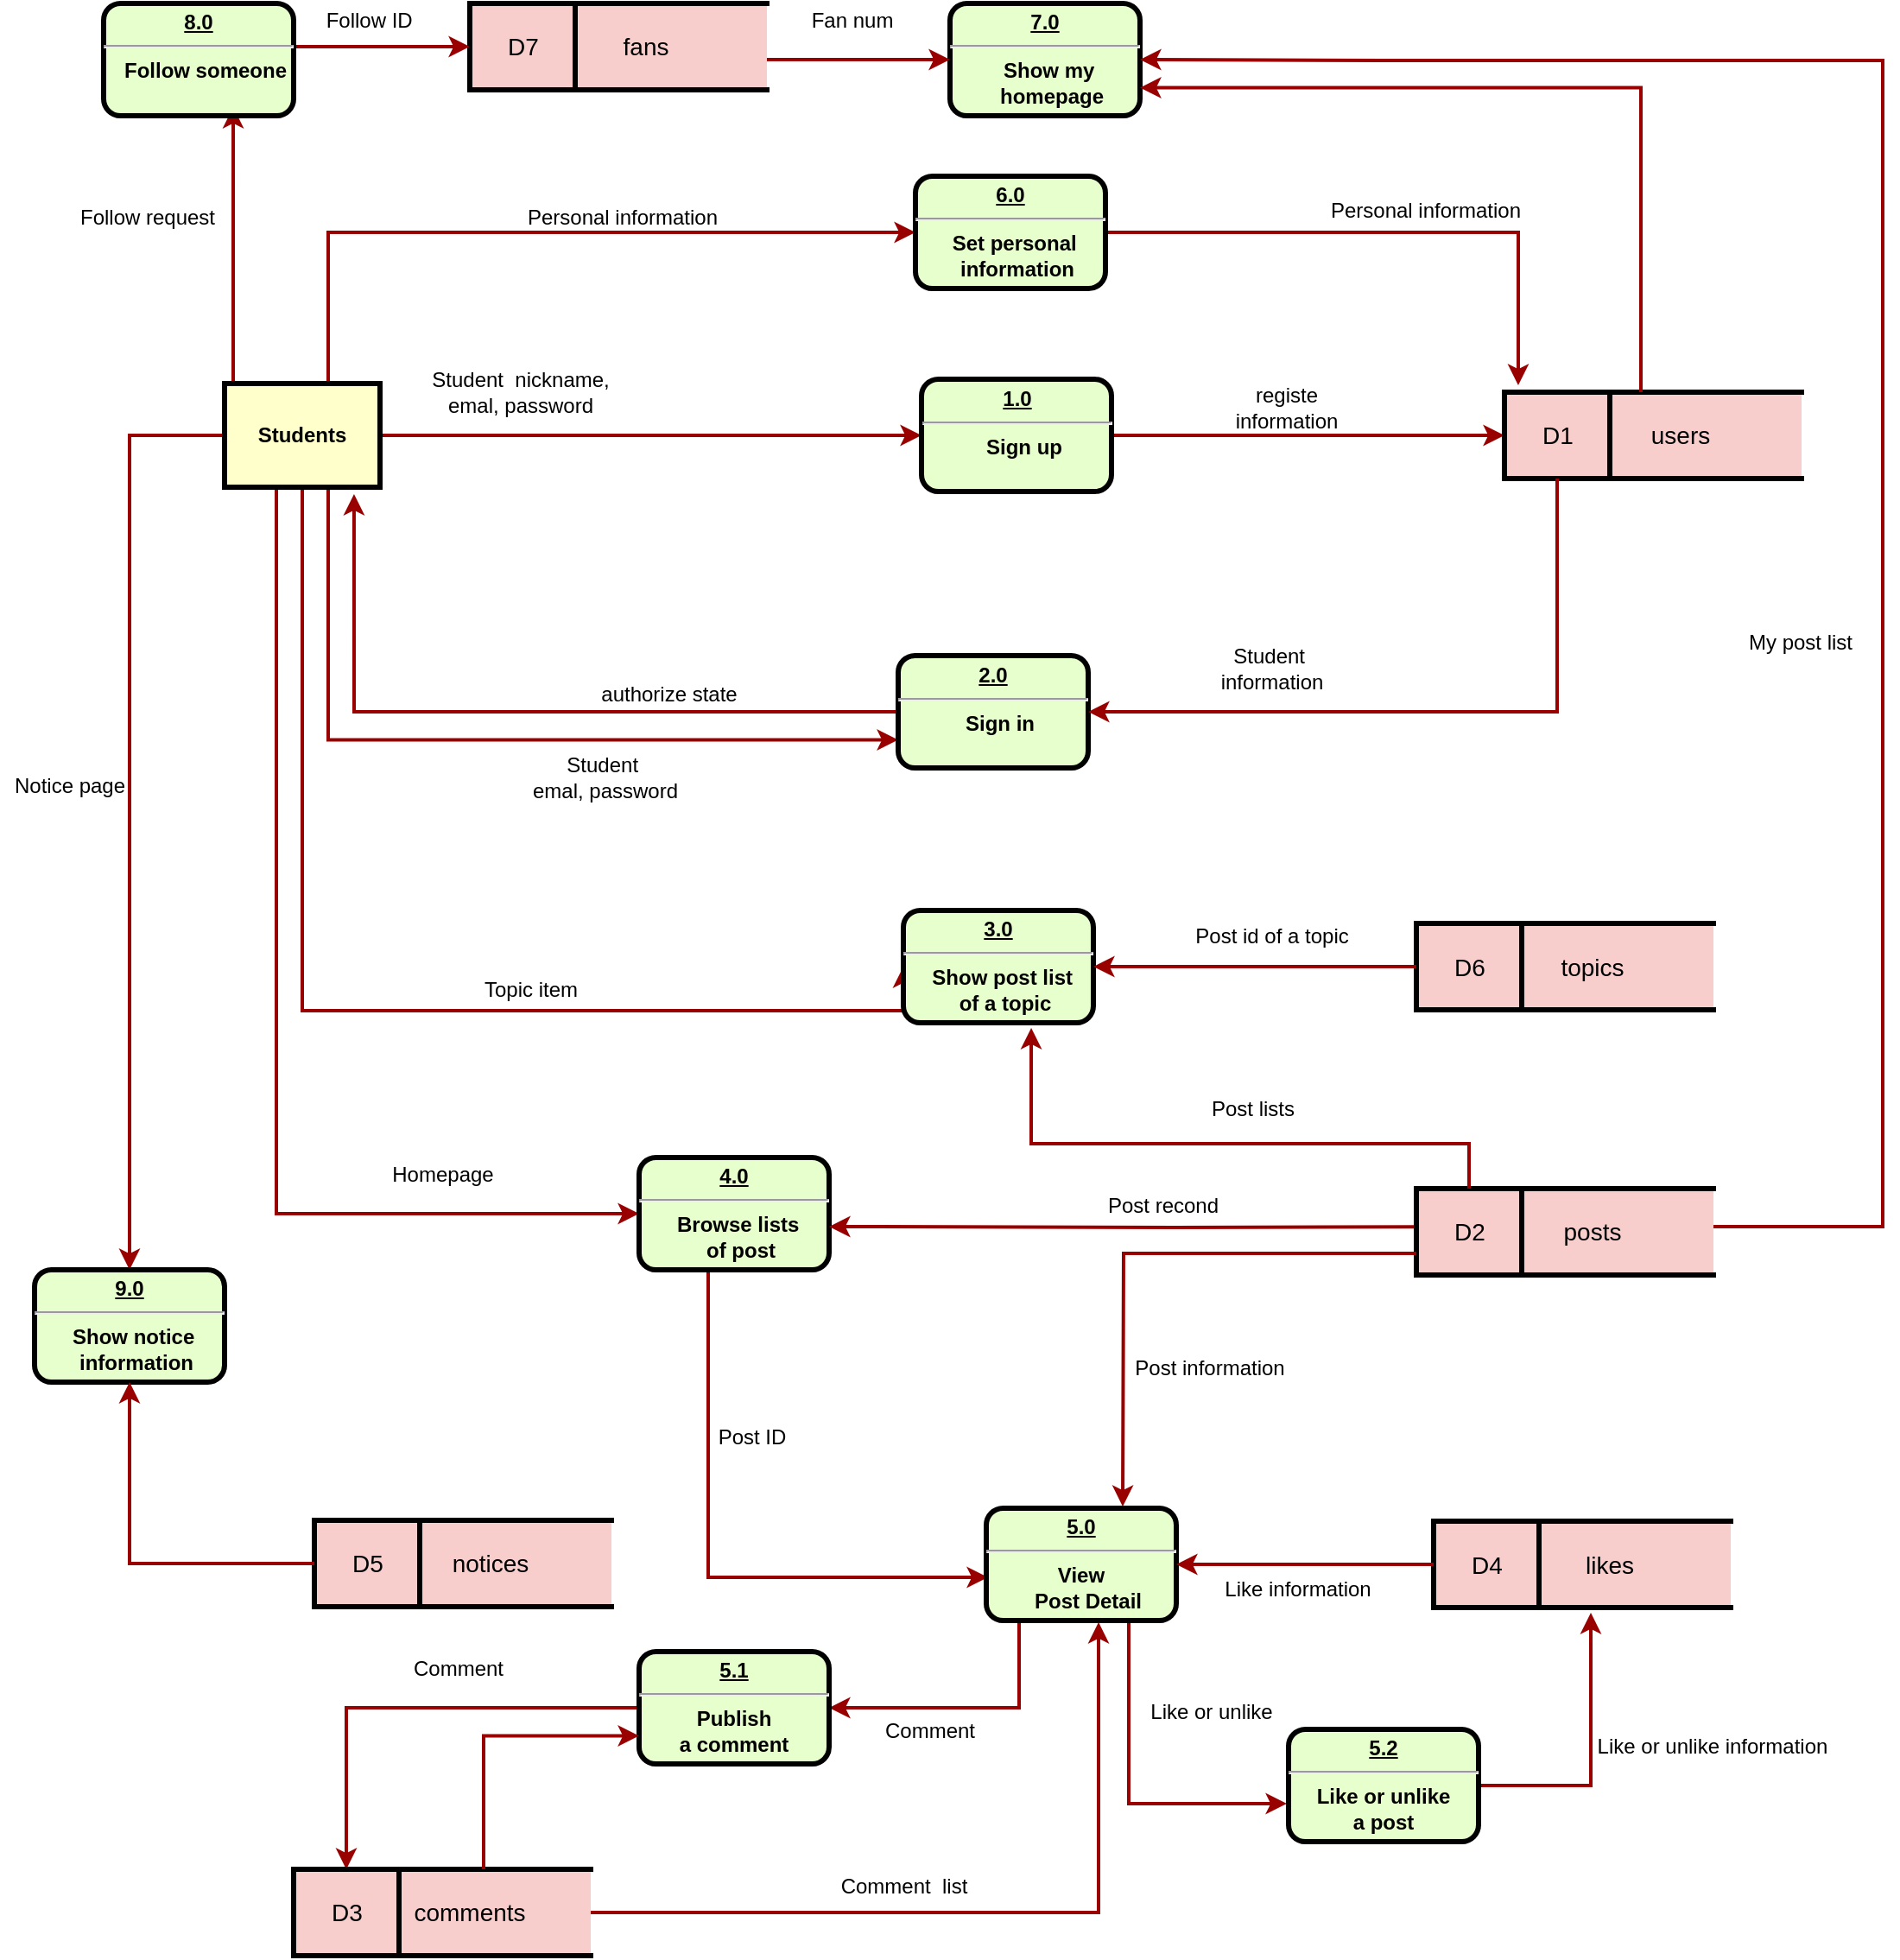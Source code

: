<mxfile version="12.9.7" type="github">
  <diagram name="Page-1" id="c7558073-3199-34d8-9f00-42111426c3f3">
    <mxGraphModel dx="2012" dy="763" grid="1" gridSize="10" guides="1" tooltips="1" connect="1" arrows="1" fold="1" page="1" pageScale="1" pageWidth="826" pageHeight="1169" background="#ffffff" math="0" shadow="0">
      <root>
        <mxCell id="0" />
        <mxCell id="1" parent="0" />
        <mxCell id="VDi6t9ga21O5KA3M_4X4-110" style="edgeStyle=orthogonalEdgeStyle;rounded=0;orthogonalLoop=1;jettySize=auto;html=1;entryX=0;entryY=0.5;entryDx=0;entryDy=0;strokeColor=#990000;strokeWidth=2;" parent="1" source="VDi6t9ga21O5KA3M_4X4-98" target="VDi6t9ga21O5KA3M_4X4-102" edge="1">
          <mxGeometry relative="1" as="geometry" />
        </mxCell>
        <mxCell id="8fqxx7D-VvN7YInsf59q-162" style="edgeStyle=orthogonalEdgeStyle;rounded=0;orthogonalLoop=1;jettySize=auto;html=1;entryX=0;entryY=0.5;entryDx=0;entryDy=0;strokeColor=#990000;strokeWidth=2;" edge="1" parent="1" source="VDi6t9ga21O5KA3M_4X4-98" target="8fqxx7D-VvN7YInsf59q-148">
          <mxGeometry relative="1" as="geometry">
            <Array as="points">
              <mxPoint x="70" y="1391" />
            </Array>
          </mxGeometry>
        </mxCell>
        <mxCell id="8fqxx7D-VvN7YInsf59q-211" style="edgeStyle=orthogonalEdgeStyle;rounded=0;orthogonalLoop=1;jettySize=auto;html=1;entryX=0;entryY=0.5;entryDx=0;entryDy=0;strokeColor=#990000;strokeWidth=2;" edge="1" parent="1" source="VDi6t9ga21O5KA3M_4X4-98" target="8fqxx7D-VvN7YInsf59q-210">
          <mxGeometry relative="1" as="geometry">
            <Array as="points">
              <mxPoint x="100" y="823" />
            </Array>
          </mxGeometry>
        </mxCell>
        <mxCell id="8fqxx7D-VvN7YInsf59q-258" style="edgeStyle=orthogonalEdgeStyle;rounded=0;orthogonalLoop=1;jettySize=auto;html=1;entryX=0;entryY=0.5;entryDx=0;entryDy=0;strokeColor=#990000;strokeWidth=2;" edge="1" parent="1" source="VDi6t9ga21O5KA3M_4X4-98" target="8fqxx7D-VvN7YInsf59q-256">
          <mxGeometry relative="1" as="geometry">
            <Array as="points">
              <mxPoint x="85" y="1273" />
              <mxPoint x="433" y="1273" />
            </Array>
          </mxGeometry>
        </mxCell>
        <mxCell id="8fqxx7D-VvN7YInsf59q-297" style="edgeStyle=orthogonalEdgeStyle;rounded=0;orthogonalLoop=1;jettySize=auto;html=1;entryX=0.682;entryY=0.923;entryDx=0;entryDy=0;entryPerimeter=0;strokeColor=#990000;strokeWidth=2;" edge="1" parent="1" source="VDi6t9ga21O5KA3M_4X4-98" target="8fqxx7D-VvN7YInsf59q-296">
          <mxGeometry relative="1" as="geometry">
            <Array as="points">
              <mxPoint x="45" y="850" />
              <mxPoint x="45" y="850" />
            </Array>
          </mxGeometry>
        </mxCell>
        <mxCell id="8fqxx7D-VvN7YInsf59q-310" style="edgeStyle=orthogonalEdgeStyle;rounded=0;orthogonalLoop=1;jettySize=auto;html=1;entryX=0.5;entryY=0;entryDx=0;entryDy=0;strokeColor=#990000;strokeWidth=2;" edge="1" parent="1" source="VDi6t9ga21O5KA3M_4X4-98" target="8fqxx7D-VvN7YInsf59q-301">
          <mxGeometry relative="1" as="geometry">
            <Array as="points">
              <mxPoint x="-15" y="940" />
            </Array>
          </mxGeometry>
        </mxCell>
        <mxCell id="8fqxx7D-VvN7YInsf59q-315" style="edgeStyle=orthogonalEdgeStyle;rounded=0;orthogonalLoop=1;jettySize=auto;html=1;entryX=0;entryY=0.75;entryDx=0;entryDy=0;strokeColor=#990000;strokeWidth=2;" edge="1" parent="1" source="VDi6t9ga21O5KA3M_4X4-98" target="8fqxx7D-VvN7YInsf59q-140">
          <mxGeometry relative="1" as="geometry">
            <Array as="points">
              <mxPoint x="100" y="1116" />
            </Array>
          </mxGeometry>
        </mxCell>
        <mxCell id="VDi6t9ga21O5KA3M_4X4-98" value="Students" style="whiteSpace=wrap;align=center;verticalAlign=middle;fontStyle=1;strokeWidth=3;fillColor=#FFFFCC" parent="1" vertex="1">
          <mxGeometry x="40" y="910" width="90" height="60" as="geometry" />
        </mxCell>
        <mxCell id="VDi6t9ga21O5KA3M_4X4-107" style="edgeStyle=orthogonalEdgeStyle;rounded=0;orthogonalLoop=1;jettySize=auto;html=1;strokeWidth=2;strokeColor=#990000;entryX=0;entryY=0.5;entryDx=0;entryDy=0;" parent="1" source="VDi6t9ga21O5KA3M_4X4-102" edge="1" target="8fqxx7D-VvN7YInsf59q-131">
          <mxGeometry relative="1" as="geometry">
            <mxPoint x="530" y="940" as="targetPoint" />
          </mxGeometry>
        </mxCell>
        <mxCell id="VDi6t9ga21O5KA3M_4X4-102" value="&lt;p style=&quot;margin: 0px ; margin-top: 4px ; text-align: center ; text-decoration: underline&quot;&gt;&lt;strong&gt;1.0&lt;/strong&gt;&lt;/p&gt;&lt;hr&gt;&lt;p style=&quot;margin: 0px ; margin-left: 8px&quot;&gt;Sign up&lt;/p&gt;" style="verticalAlign=middle;align=center;overflow=fill;fontSize=12;fontFamily=Helvetica;html=1;rounded=1;fontStyle=1;strokeWidth=3;fillColor=#E6FFCC" parent="1" vertex="1">
          <mxGeometry x="443.5" y="907.5" width="110" height="65" as="geometry" />
        </mxCell>
        <mxCell id="VDi6t9ga21O5KA3M_4X4-106" value="Student&amp;nbsp; nickname,&lt;br&gt;emal, password" style="text;html=1;align=center;verticalAlign=middle;resizable=0;points=[];autosize=1;" parent="1" vertex="1">
          <mxGeometry x="151" y="900" width="120" height="30" as="geometry" />
        </mxCell>
        <mxCell id="8fqxx7D-VvN7YInsf59q-137" value="" style="group" vertex="1" connectable="0" parent="1">
          <mxGeometry x="781" y="915" width="172" height="50" as="geometry" />
        </mxCell>
        <mxCell id="8fqxx7D-VvN7YInsf59q-131" value="" style="rounded=0;whiteSpace=wrap;html=1;strokeColor=#000000;strokeWidth=3;fillColor=#f8cecc;" vertex="1" parent="8fqxx7D-VvN7YInsf59q-137">
          <mxGeometry width="61" height="50" as="geometry" />
        </mxCell>
        <mxCell id="8fqxx7D-VvN7YInsf59q-133" value="" style="shape=partialRectangle;whiteSpace=wrap;html=1;left=0;right=0;fillColor=#f8cecc;strokeColor=#000000;strokeWidth=3;" vertex="1" parent="8fqxx7D-VvN7YInsf59q-137">
          <mxGeometry x="52" width="120" height="50" as="geometry" />
        </mxCell>
        <mxCell id="8fqxx7D-VvN7YInsf59q-134" value="&lt;font style=&quot;font-size: 14px&quot;&gt;D1&lt;/font&gt;" style="text;html=1;strokeColor=none;fillColor=none;align=center;verticalAlign=middle;whiteSpace=wrap;rounded=0;" vertex="1" parent="8fqxx7D-VvN7YInsf59q-137">
          <mxGeometry x="11" y="16.667" width="40" height="16.667" as="geometry" />
        </mxCell>
        <mxCell id="8fqxx7D-VvN7YInsf59q-135" value="&lt;font style=&quot;font-size: 14px&quot;&gt;users&lt;/font&gt;" style="text;html=1;strokeColor=none;fillColor=none;align=center;verticalAlign=middle;whiteSpace=wrap;rounded=0;" vertex="1" parent="8fqxx7D-VvN7YInsf59q-137">
          <mxGeometry x="82" y="16.667" width="40" height="16.667" as="geometry" />
        </mxCell>
        <mxCell id="8fqxx7D-VvN7YInsf59q-136" value="" style="line;strokeWidth=3;direction=south;html=1;strokeColor=#000000;" vertex="1" parent="8fqxx7D-VvN7YInsf59q-137">
          <mxGeometry x="56" width="10" height="50" as="geometry" />
        </mxCell>
        <mxCell id="8fqxx7D-VvN7YInsf59q-138" value="registe information" style="text;html=1;strokeColor=none;fillColor=none;align=center;verticalAlign=middle;whiteSpace=wrap;rounded=0;" vertex="1" parent="1">
          <mxGeometry x="605" y="915" width="100" height="18" as="geometry" />
        </mxCell>
        <mxCell id="8fqxx7D-VvN7YInsf59q-139" style="edgeStyle=orthogonalEdgeStyle;rounded=0;orthogonalLoop=1;jettySize=auto;html=1;exitX=0.5;exitY=1;exitDx=0;exitDy=0;" edge="1" parent="1" source="VDi6t9ga21O5KA3M_4X4-102" target="VDi6t9ga21O5KA3M_4X4-102">
          <mxGeometry relative="1" as="geometry" />
        </mxCell>
        <mxCell id="8fqxx7D-VvN7YInsf59q-316" style="edgeStyle=orthogonalEdgeStyle;rounded=0;orthogonalLoop=1;jettySize=auto;html=1;entryX=0.833;entryY=1.067;entryDx=0;entryDy=0;entryPerimeter=0;strokeColor=#990000;strokeWidth=2;" edge="1" parent="1" source="8fqxx7D-VvN7YInsf59q-140" target="VDi6t9ga21O5KA3M_4X4-98">
          <mxGeometry relative="1" as="geometry" />
        </mxCell>
        <mxCell id="8fqxx7D-VvN7YInsf59q-140" value="&lt;p style=&quot;margin: 0px ; margin-top: 4px ; text-align: center ; text-decoration: underline&quot;&gt;&lt;strong&gt;2.0&lt;/strong&gt;&lt;/p&gt;&lt;hr&gt;&lt;p style=&quot;margin: 0px ; margin-left: 8px&quot;&gt;Sign in&lt;/p&gt;" style="verticalAlign=middle;align=center;overflow=fill;fontSize=12;fontFamily=Helvetica;html=1;rounded=1;fontStyle=1;strokeWidth=3;fillColor=#E6FFCC" vertex="1" parent="1">
          <mxGeometry x="430" y="1067.5" width="110" height="65" as="geometry" />
        </mxCell>
        <mxCell id="8fqxx7D-VvN7YInsf59q-143" value="Student&amp;nbsp;&lt;br&gt;emal, password" style="text;html=1;align=center;verticalAlign=middle;resizable=0;points=[];autosize=1;" vertex="1" parent="1">
          <mxGeometry x="210" y="1122.5" width="100" height="30" as="geometry" />
        </mxCell>
        <mxCell id="8fqxx7D-VvN7YInsf59q-146" value="&lt;span style=&quot;color: rgba(0 , 0 , 0 , 0) ; font-family: monospace ; font-size: 0px&quot;&gt;%3CmxGraphModel%3E%3Croot%3E%3CmxCell%20id%3D%220%22%2F%3E%3CmxCell%20id%3D%221%22%20parent%3D%220%22%2F%3E%3CmxCell%20id%3D%222%22%20value%3D%22Student%26amp%3Bnbsp%3B%26lt%3Bbr%26gt%3Bemal%2C%20password%22%20style%3D%22text%3Bhtml%3D1%3Balign%3Dcenter%3BverticalAlign%3Dmiddle%3Bresizable%3D0%3Bpoints%3D%5B%5D%3Bautosize%3D1%3B%22%20vertex%3D%221%22%20parent%3D%221%22%3E%3CmxGeometry%20x%3D%22171%22%20y%3D%221010%22%20width%3D%22100%22%20height%3D%2230%22%20as%3D%22geometry%22%2F%3E%3C%2FmxCell%3E%3C%2Froot%3E%3C%2FmxGraphModel%3E&lt;/span&gt;&lt;span style=&quot;color: rgba(0 , 0 , 0 , 0) ; font-family: monospace ; font-size: 0px&quot;&gt;%3CmxGraphModel%3E%3Croot%3E%3CmxCell%20id%3D%220%22%2F%3E%3CmxCell%20id%3D%221%22%20parent%3D%220%22%2F%3E%3CmxCell%20id%3D%222%22%20value%3D%22Student%26amp%3Bnbsp%3B%26lt%3Bbr%26gt%3Bemal%2C%20password%22%20style%3D%22text%3Bhtml%3D1%3Balign%3Dcenter%3BverticalAlign%3Dmiddle%3Bresizable%3D0%3Bpoints%3D%5B%5D%3Bautosize%3D1%3B%22%20vertex%3D%221%22%20parent%3D%221%22%3E%3CmxGeometry%20x%3D%22171%22%20y%3D%221010%22%20width%3D%22100%22%20height%3D%2230%22%20as%3D%22geometry%22%2F%3E%3C%2FmxCell%3E%3C%2Froot%3E%3C%2FmxGraphModel%3E&lt;/span&gt;" style="text;html=1;align=center;verticalAlign=middle;resizable=0;points=[];autosize=1;" vertex="1" parent="1">
          <mxGeometry x="636" y="1027" width="20" height="20" as="geometry" />
        </mxCell>
        <mxCell id="8fqxx7D-VvN7YInsf59q-147" value="Student&amp;nbsp;&lt;br&gt;information" style="text;html=1;align=center;verticalAlign=middle;resizable=0;points=[];autosize=1;" vertex="1" parent="1">
          <mxGeometry x="611" y="1060" width="70" height="30" as="geometry" />
        </mxCell>
        <mxCell id="8fqxx7D-VvN7YInsf59q-276" style="edgeStyle=orthogonalEdgeStyle;rounded=0;orthogonalLoop=1;jettySize=auto;html=1;entryX=0.009;entryY=0.615;entryDx=0;entryDy=0;entryPerimeter=0;strokeColor=#990000;strokeWidth=2;" edge="1" parent="1" source="8fqxx7D-VvN7YInsf59q-148" target="8fqxx7D-VvN7YInsf59q-171">
          <mxGeometry relative="1" as="geometry">
            <Array as="points">
              <mxPoint x="320" y="1601" />
            </Array>
          </mxGeometry>
        </mxCell>
        <mxCell id="8fqxx7D-VvN7YInsf59q-148" value="&lt;p style=&quot;margin: 0px ; margin-top: 4px ; text-align: center ; text-decoration: underline&quot;&gt;&lt;strong&gt;4.0&lt;/strong&gt;&lt;/p&gt;&lt;hr&gt;&lt;p style=&quot;margin: 0px ; margin-left: 8px&quot;&gt;Browse lists&amp;nbsp;&lt;/p&gt;&lt;p style=&quot;margin: 0px ; margin-left: 8px&quot;&gt;of post&lt;/p&gt;" style="verticalAlign=middle;align=center;overflow=fill;fontSize=12;fontFamily=Helvetica;html=1;rounded=1;fontStyle=1;strokeWidth=3;fillColor=#E6FFCC" vertex="1" parent="1">
          <mxGeometry x="280" y="1358" width="110" height="65" as="geometry" />
        </mxCell>
        <mxCell id="8fqxx7D-VvN7YInsf59q-163" style="edgeStyle=orthogonalEdgeStyle;rounded=0;orthogonalLoop=1;jettySize=auto;html=1;entryX=1;entryY=0.615;entryDx=0;entryDy=0;entryPerimeter=0;strokeColor=#990000;strokeWidth=2;" edge="1" parent="1" target="8fqxx7D-VvN7YInsf59q-148">
          <mxGeometry relative="1" as="geometry">
            <mxPoint x="790" y="1398" as="sourcePoint" />
          </mxGeometry>
        </mxCell>
        <mxCell id="8fqxx7D-VvN7YInsf59q-165" value="authorize state" style="text;html=1;align=center;verticalAlign=middle;resizable=0;points=[];autosize=1;" vertex="1" parent="1">
          <mxGeometry x="252" y="1080" width="90" height="20" as="geometry" />
        </mxCell>
        <mxCell id="8fqxx7D-VvN7YInsf59q-167" value="Homepage" style="text;html=1;align=center;verticalAlign=middle;resizable=0;points=[];autosize=1;" vertex="1" parent="1">
          <mxGeometry x="131" y="1358" width="70" height="20" as="geometry" />
        </mxCell>
        <mxCell id="8fqxx7D-VvN7YInsf59q-168" value="Post recond" style="text;html=1;align=center;verticalAlign=middle;resizable=0;points=[];autosize=1;" vertex="1" parent="1">
          <mxGeometry x="543" y="1376" width="80" height="20" as="geometry" />
        </mxCell>
        <mxCell id="8fqxx7D-VvN7YInsf59q-170" value="Post ID" style="text;html=1;align=center;verticalAlign=middle;resizable=0;points=[];autosize=1;" vertex="1" parent="1">
          <mxGeometry x="320" y="1510" width="50" height="20" as="geometry" />
        </mxCell>
        <mxCell id="8fqxx7D-VvN7YInsf59q-267" style="edgeStyle=orthogonalEdgeStyle;rounded=0;orthogonalLoop=1;jettySize=auto;html=1;strokeColor=#990000;strokeWidth=2;" edge="1" parent="1" source="8fqxx7D-VvN7YInsf59q-171" target="8fqxx7D-VvN7YInsf59q-176">
          <mxGeometry relative="1" as="geometry">
            <Array as="points">
              <mxPoint x="500" y="1650" />
              <mxPoint x="500" y="1650" />
            </Array>
          </mxGeometry>
        </mxCell>
        <mxCell id="8fqxx7D-VvN7YInsf59q-273" style="edgeStyle=orthogonalEdgeStyle;rounded=0;orthogonalLoop=1;jettySize=auto;html=1;exitX=0.75;exitY=1;exitDx=0;exitDy=0;entryX=-0.009;entryY=0.662;entryDx=0;entryDy=0;entryPerimeter=0;strokeColor=#990000;strokeWidth=2;" edge="1" parent="1" source="8fqxx7D-VvN7YInsf59q-171" target="8fqxx7D-VvN7YInsf59q-201">
          <mxGeometry relative="1" as="geometry" />
        </mxCell>
        <mxCell id="8fqxx7D-VvN7YInsf59q-171" value="&lt;p style=&quot;margin: 0px ; margin-top: 4px ; text-align: center ; text-decoration: underline&quot;&gt;&lt;strong&gt;5.0&lt;/strong&gt;&lt;/p&gt;&lt;hr&gt;&lt;strong&gt;View&lt;/strong&gt;&lt;p style=&quot;margin: 0px ; margin-left: 8px&quot;&gt;Post Detail&lt;/p&gt;" style="verticalAlign=middle;align=center;overflow=fill;fontSize=12;fontFamily=Helvetica;html=1;rounded=1;fontStyle=1;strokeWidth=3;fillColor=#E6FFCC" vertex="1" parent="1">
          <mxGeometry x="481" y="1561" width="110" height="65" as="geometry" />
        </mxCell>
        <mxCell id="8fqxx7D-VvN7YInsf59q-174" value="Post information" style="text;html=1;align=center;verticalAlign=middle;resizable=0;points=[];autosize=1;" vertex="1" parent="1">
          <mxGeometry x="560" y="1470" width="100" height="20" as="geometry" />
        </mxCell>
        <mxCell id="8fqxx7D-VvN7YInsf59q-294" style="edgeStyle=orthogonalEdgeStyle;rounded=0;orthogonalLoop=1;jettySize=auto;html=1;entryX=0.5;entryY=0;entryDx=0;entryDy=0;strokeColor=#990000;strokeWidth=2;" edge="1" parent="1" source="8fqxx7D-VvN7YInsf59q-176" target="8fqxx7D-VvN7YInsf59q-181">
          <mxGeometry relative="1" as="geometry" />
        </mxCell>
        <mxCell id="8fqxx7D-VvN7YInsf59q-176" value="&lt;p style=&quot;margin: 0px ; margin-top: 4px ; text-align: center ; text-decoration: underline&quot;&gt;&lt;strong&gt;5.1&lt;/strong&gt;&lt;/p&gt;&lt;hr&gt;&lt;strong&gt;Publish &lt;br&gt;a comment&lt;br&gt;&lt;/strong&gt;" style="verticalAlign=middle;align=center;overflow=fill;fontSize=12;fontFamily=Helvetica;html=1;rounded=1;fontStyle=1;strokeWidth=3;fillColor=#E6FFCC" vertex="1" parent="1">
          <mxGeometry x="280" y="1644" width="110" height="65" as="geometry" />
        </mxCell>
        <mxCell id="8fqxx7D-VvN7YInsf59q-178" value="" style="group" vertex="1" connectable="0" parent="1">
          <mxGeometry x="730" y="1376" width="172" height="50" as="geometry" />
        </mxCell>
        <mxCell id="8fqxx7D-VvN7YInsf59q-151" value="" style="group" vertex="1" connectable="0" parent="8fqxx7D-VvN7YInsf59q-178">
          <mxGeometry width="172" height="50" as="geometry" />
        </mxCell>
        <mxCell id="8fqxx7D-VvN7YInsf59q-152" value="" style="rounded=0;whiteSpace=wrap;html=1;strokeColor=#000000;strokeWidth=3;fillColor=#f8cecc;" vertex="1" parent="8fqxx7D-VvN7YInsf59q-151">
          <mxGeometry width="61" height="50" as="geometry" />
        </mxCell>
        <mxCell id="8fqxx7D-VvN7YInsf59q-153" value="" style="shape=partialRectangle;whiteSpace=wrap;html=1;left=0;right=0;fillColor=#f8cecc;strokeColor=#000000;strokeWidth=3;" vertex="1" parent="8fqxx7D-VvN7YInsf59q-151">
          <mxGeometry x="52" width="120" height="50" as="geometry" />
        </mxCell>
        <mxCell id="8fqxx7D-VvN7YInsf59q-154" value="&lt;font style=&quot;font-size: 14px&quot;&gt;D2&lt;/font&gt;" style="text;html=1;strokeColor=none;fillColor=none;align=center;verticalAlign=middle;whiteSpace=wrap;rounded=0;" vertex="1" parent="8fqxx7D-VvN7YInsf59q-151">
          <mxGeometry x="11" y="16.667" width="40" height="16.667" as="geometry" />
        </mxCell>
        <mxCell id="8fqxx7D-VvN7YInsf59q-155" value="&lt;span style=&quot;font-size: 14px&quot;&gt;posts&lt;/span&gt;" style="text;html=1;strokeColor=none;fillColor=none;align=center;verticalAlign=middle;whiteSpace=wrap;rounded=0;" vertex="1" parent="8fqxx7D-VvN7YInsf59q-151">
          <mxGeometry x="82" y="16.667" width="40" height="16.667" as="geometry" />
        </mxCell>
        <mxCell id="8fqxx7D-VvN7YInsf59q-156" value="" style="line;strokeWidth=3;direction=south;html=1;strokeColor=#000000;" vertex="1" parent="8fqxx7D-VvN7YInsf59q-151">
          <mxGeometry x="56" width="10" height="50" as="geometry" />
        </mxCell>
        <mxCell id="8fqxx7D-VvN7YInsf59q-188" value="Comment" style="text;html=1;align=center;verticalAlign=middle;resizable=0;points=[];autosize=1;" vertex="1" parent="1">
          <mxGeometry x="140" y="1644" width="70" height="20" as="geometry" />
        </mxCell>
        <mxCell id="8fqxx7D-VvN7YInsf59q-203" style="edgeStyle=orthogonalEdgeStyle;rounded=0;orthogonalLoop=1;jettySize=auto;html=1;entryX=0.325;entryY=1.06;entryDx=0;entryDy=0;entryPerimeter=0;strokeColor=#990000;strokeWidth=2;" edge="1" parent="1" source="8fqxx7D-VvN7YInsf59q-201" target="8fqxx7D-VvN7YInsf59q-192">
          <mxGeometry relative="1" as="geometry" />
        </mxCell>
        <mxCell id="8fqxx7D-VvN7YInsf59q-201" value="&lt;p style=&quot;margin: 0px ; margin-top: 4px ; text-align: center ; text-decoration: underline&quot;&gt;5.2&lt;/p&gt;&lt;hr&gt;&lt;strong&gt;Like or unlike&lt;br&gt;a post&lt;br&gt;&lt;/strong&gt;" style="verticalAlign=middle;align=center;overflow=fill;fontSize=12;fontFamily=Helvetica;html=1;rounded=1;fontStyle=1;strokeWidth=3;fillColor=#E6FFCC" vertex="1" parent="1">
          <mxGeometry x="656" y="1689" width="110" height="65" as="geometry" />
        </mxCell>
        <mxCell id="8fqxx7D-VvN7YInsf59q-204" value="Like information" style="text;html=1;align=center;verticalAlign=middle;resizable=0;points=[];autosize=1;" vertex="1" parent="1">
          <mxGeometry x="611" y="1598" width="100" height="20" as="geometry" />
        </mxCell>
        <mxCell id="8fqxx7D-VvN7YInsf59q-207" value="Comment&amp;nbsp; list" style="text;html=1;align=center;verticalAlign=middle;resizable=0;points=[];autosize=1;" vertex="1" parent="1">
          <mxGeometry x="388" y="1770" width="90" height="20" as="geometry" />
        </mxCell>
        <mxCell id="8fqxx7D-VvN7YInsf59q-208" value="Like or unlike" style="text;html=1;align=center;verticalAlign=middle;resizable=0;points=[];autosize=1;" vertex="1" parent="1">
          <mxGeometry x="566" y="1669" width="90" height="20" as="geometry" />
        </mxCell>
        <mxCell id="8fqxx7D-VvN7YInsf59q-209" value="Like or unlike information" style="text;html=1;align=center;verticalAlign=middle;resizable=0;points=[];autosize=1;" vertex="1" parent="1">
          <mxGeometry x="826" y="1689" width="150" height="20" as="geometry" />
        </mxCell>
        <mxCell id="8fqxx7D-VvN7YInsf59q-215" style="edgeStyle=orthogonalEdgeStyle;rounded=0;orthogonalLoop=1;jettySize=auto;html=1;entryX=0.131;entryY=-0.08;entryDx=0;entryDy=0;strokeColor=#990000;strokeWidth=2;entryPerimeter=0;" edge="1" parent="1" source="8fqxx7D-VvN7YInsf59q-210" target="8fqxx7D-VvN7YInsf59q-131">
          <mxGeometry relative="1" as="geometry" />
        </mxCell>
        <mxCell id="8fqxx7D-VvN7YInsf59q-210" value="&lt;p style=&quot;margin: 0px ; margin-top: 4px ; text-align: center ; text-decoration: underline&quot;&gt;&lt;strong&gt;6.0&lt;/strong&gt;&lt;/p&gt;&lt;hr&gt;&lt;p style=&quot;margin: 0px ; margin-left: 8px&quot;&gt;Set personal&amp;nbsp;&lt;/p&gt;&lt;p style=&quot;margin: 0px ; margin-left: 8px&quot;&gt;information&lt;/p&gt;" style="verticalAlign=middle;align=center;overflow=fill;fontSize=12;fontFamily=Helvetica;html=1;rounded=1;fontStyle=1;strokeWidth=3;fillColor=#E6FFCC" vertex="1" parent="1">
          <mxGeometry x="440" y="790" width="110" height="65" as="geometry" />
        </mxCell>
        <mxCell id="8fqxx7D-VvN7YInsf59q-213" value="Personal information" style="text;html=1;align=center;verticalAlign=middle;resizable=0;points=[];autosize=1;" vertex="1" parent="1">
          <mxGeometry x="205" y="804" width="130" height="20" as="geometry" />
        </mxCell>
        <mxCell id="8fqxx7D-VvN7YInsf59q-216" value="Personal information" style="text;html=1;align=center;verticalAlign=middle;resizable=0;points=[];autosize=1;" vertex="1" parent="1">
          <mxGeometry x="670" y="800" width="130" height="20" as="geometry" />
        </mxCell>
        <mxCell id="8fqxx7D-VvN7YInsf59q-217" value="&lt;p style=&quot;margin: 0px ; margin-top: 4px ; text-align: center ; text-decoration: underline&quot;&gt;&lt;strong&gt;7.0&lt;/strong&gt;&lt;/p&gt;&lt;hr&gt;&lt;p style=&quot;margin: 0px ; margin-left: 8px&quot;&gt;Show my&amp;nbsp;&lt;/p&gt;&lt;p style=&quot;margin: 0px ; margin-left: 8px&quot;&gt;homepage&lt;/p&gt;" style="verticalAlign=middle;align=center;overflow=fill;fontSize=12;fontFamily=Helvetica;html=1;rounded=1;fontStyle=1;strokeWidth=3;fillColor=#E6FFCC" vertex="1" parent="1">
          <mxGeometry x="460" y="690" width="110" height="65" as="geometry" />
        </mxCell>
        <mxCell id="8fqxx7D-VvN7YInsf59q-223" value="" style="group" vertex="1" connectable="0" parent="1">
          <mxGeometry x="740" y="1568.5" width="172" height="50" as="geometry" />
        </mxCell>
        <mxCell id="8fqxx7D-VvN7YInsf59q-197" value="" style="group" vertex="1" connectable="0" parent="8fqxx7D-VvN7YInsf59q-223">
          <mxGeometry width="172" height="50" as="geometry" />
        </mxCell>
        <mxCell id="8fqxx7D-VvN7YInsf59q-189" value="" style="group" vertex="1" connectable="0" parent="8fqxx7D-VvN7YInsf59q-197">
          <mxGeometry width="172" height="50" as="geometry" />
        </mxCell>
        <mxCell id="8fqxx7D-VvN7YInsf59q-190" value="" style="group" vertex="1" connectable="0" parent="8fqxx7D-VvN7YInsf59q-189">
          <mxGeometry width="172" height="50" as="geometry" />
        </mxCell>
        <mxCell id="8fqxx7D-VvN7YInsf59q-191" value="" style="rounded=0;whiteSpace=wrap;html=1;strokeColor=#000000;strokeWidth=3;fillColor=#f8cecc;" vertex="1" parent="8fqxx7D-VvN7YInsf59q-190">
          <mxGeometry width="61" height="50" as="geometry" />
        </mxCell>
        <mxCell id="8fqxx7D-VvN7YInsf59q-192" value="" style="shape=partialRectangle;whiteSpace=wrap;html=1;left=0;right=0;fillColor=#f8cecc;strokeColor=#000000;strokeWidth=3;" vertex="1" parent="8fqxx7D-VvN7YInsf59q-190">
          <mxGeometry x="52" width="120" height="50" as="geometry" />
        </mxCell>
        <mxCell id="8fqxx7D-VvN7YInsf59q-193" value="&lt;font style=&quot;font-size: 14px&quot;&gt;D4&lt;/font&gt;" style="text;html=1;strokeColor=none;fillColor=none;align=center;verticalAlign=middle;whiteSpace=wrap;rounded=0;" vertex="1" parent="8fqxx7D-VvN7YInsf59q-190">
          <mxGeometry x="11" y="16.667" width="40" height="16.667" as="geometry" />
        </mxCell>
        <mxCell id="8fqxx7D-VvN7YInsf59q-194" value="&lt;span style=&quot;font-size: 14px&quot;&gt;likes&lt;/span&gt;" style="text;html=1;strokeColor=none;fillColor=none;align=center;verticalAlign=middle;whiteSpace=wrap;rounded=0;" vertex="1" parent="8fqxx7D-VvN7YInsf59q-190">
          <mxGeometry x="82" y="16.667" width="40" height="16.667" as="geometry" />
        </mxCell>
        <mxCell id="8fqxx7D-VvN7YInsf59q-195" value="" style="line;strokeWidth=3;direction=south;html=1;strokeColor=#000000;" vertex="1" parent="8fqxx7D-VvN7YInsf59q-190">
          <mxGeometry x="56" width="10" height="50" as="geometry" />
        </mxCell>
        <mxCell id="8fqxx7D-VvN7YInsf59q-228" value="" style="group" vertex="1" connectable="0" parent="1">
          <mxGeometry x="80" y="1770" width="172" height="50" as="geometry" />
        </mxCell>
        <mxCell id="8fqxx7D-VvN7YInsf59q-225" value="" style="group" vertex="1" connectable="0" parent="8fqxx7D-VvN7YInsf59q-228">
          <mxGeometry width="172" height="50" as="geometry" />
        </mxCell>
        <mxCell id="8fqxx7D-VvN7YInsf59q-179" value="" style="group" vertex="1" connectable="0" parent="8fqxx7D-VvN7YInsf59q-225">
          <mxGeometry width="172" height="50" as="geometry" />
        </mxCell>
        <mxCell id="8fqxx7D-VvN7YInsf59q-180" value="" style="group" vertex="1" connectable="0" parent="8fqxx7D-VvN7YInsf59q-179">
          <mxGeometry width="172" height="50" as="geometry" />
        </mxCell>
        <mxCell id="8fqxx7D-VvN7YInsf59q-181" value="" style="rounded=0;whiteSpace=wrap;html=1;strokeColor=#000000;strokeWidth=3;fillColor=#f8cecc;" vertex="1" parent="8fqxx7D-VvN7YInsf59q-180">
          <mxGeometry width="61" height="50" as="geometry" />
        </mxCell>
        <mxCell id="8fqxx7D-VvN7YInsf59q-182" value="" style="shape=partialRectangle;whiteSpace=wrap;html=1;left=0;right=0;fillColor=#f8cecc;strokeColor=#000000;strokeWidth=3;" vertex="1" parent="8fqxx7D-VvN7YInsf59q-180">
          <mxGeometry x="52" width="120" height="50" as="geometry" />
        </mxCell>
        <mxCell id="8fqxx7D-VvN7YInsf59q-183" value="&lt;font style=&quot;font-size: 14px&quot;&gt;D3&lt;/font&gt;" style="text;html=1;strokeColor=none;fillColor=none;align=center;verticalAlign=middle;whiteSpace=wrap;rounded=0;" vertex="1" parent="8fqxx7D-VvN7YInsf59q-180">
          <mxGeometry x="11" y="16.667" width="40" height="16.667" as="geometry" />
        </mxCell>
        <mxCell id="8fqxx7D-VvN7YInsf59q-184" value="&lt;span style=&quot;font-size: 14px&quot;&gt;comments&lt;/span&gt;" style="text;html=1;strokeColor=none;fillColor=none;align=center;verticalAlign=middle;whiteSpace=wrap;rounded=0;" vertex="1" parent="8fqxx7D-VvN7YInsf59q-180">
          <mxGeometry x="82" y="16.667" width="40" height="16.667" as="geometry" />
        </mxCell>
        <mxCell id="8fqxx7D-VvN7YInsf59q-185" value="" style="line;strokeWidth=3;direction=south;html=1;strokeColor=#000000;" vertex="1" parent="8fqxx7D-VvN7YInsf59q-180">
          <mxGeometry x="56" width="10" height="50" as="geometry" />
        </mxCell>
        <mxCell id="8fqxx7D-VvN7YInsf59q-229" value="Comment" style="text;html=1;align=center;verticalAlign=middle;resizable=0;points=[];autosize=1;" vertex="1" parent="1">
          <mxGeometry x="413" y="1680" width="70" height="20" as="geometry" />
        </mxCell>
        <mxCell id="8fqxx7D-VvN7YInsf59q-252" value="" style="group" vertex="1" connectable="0" parent="1">
          <mxGeometry x="182" y="690" width="172" height="50" as="geometry" />
        </mxCell>
        <mxCell id="8fqxx7D-VvN7YInsf59q-244" value="" style="group" vertex="1" connectable="0" parent="8fqxx7D-VvN7YInsf59q-252">
          <mxGeometry width="172" height="50" as="geometry" />
        </mxCell>
        <mxCell id="8fqxx7D-VvN7YInsf59q-245" value="" style="group" vertex="1" connectable="0" parent="8fqxx7D-VvN7YInsf59q-244">
          <mxGeometry width="172" height="50" as="geometry" />
        </mxCell>
        <mxCell id="8fqxx7D-VvN7YInsf59q-246" value="" style="rounded=0;whiteSpace=wrap;html=1;strokeColor=#000000;strokeWidth=3;fillColor=#f8cecc;" vertex="1" parent="8fqxx7D-VvN7YInsf59q-245">
          <mxGeometry width="61" height="50" as="geometry" />
        </mxCell>
        <mxCell id="8fqxx7D-VvN7YInsf59q-247" value="" style="shape=partialRectangle;whiteSpace=wrap;html=1;left=0;right=0;fillColor=#f8cecc;strokeColor=#000000;strokeWidth=3;" vertex="1" parent="8fqxx7D-VvN7YInsf59q-245">
          <mxGeometry x="52" width="120" height="50" as="geometry" />
        </mxCell>
        <mxCell id="8fqxx7D-VvN7YInsf59q-248" value="&lt;font style=&quot;font-size: 14px&quot;&gt;D7&lt;/font&gt;" style="text;html=1;strokeColor=none;fillColor=none;align=center;verticalAlign=middle;whiteSpace=wrap;rounded=0;" vertex="1" parent="8fqxx7D-VvN7YInsf59q-245">
          <mxGeometry x="11" y="16.667" width="40" height="16.667" as="geometry" />
        </mxCell>
        <mxCell id="8fqxx7D-VvN7YInsf59q-249" value="&lt;span style=&quot;font-size: 14px&quot;&gt;fans&lt;/span&gt;" style="text;html=1;strokeColor=none;fillColor=none;align=center;verticalAlign=middle;whiteSpace=wrap;rounded=0;" vertex="1" parent="8fqxx7D-VvN7YInsf59q-245">
          <mxGeometry x="82" y="16.667" width="40" height="16.667" as="geometry" />
        </mxCell>
        <mxCell id="8fqxx7D-VvN7YInsf59q-250" value="" style="line;strokeWidth=3;direction=south;html=1;strokeColor=#000000;" vertex="1" parent="8fqxx7D-VvN7YInsf59q-245">
          <mxGeometry x="56" width="10" height="50" as="geometry" />
        </mxCell>
        <mxCell id="8fqxx7D-VvN7YInsf59q-253" value="" style="group" vertex="1" connectable="0" parent="1">
          <mxGeometry x="730" y="1222.5" width="172" height="50" as="geometry" />
        </mxCell>
        <mxCell id="8fqxx7D-VvN7YInsf59q-230" value="" style="group" vertex="1" connectable="0" parent="8fqxx7D-VvN7YInsf59q-253">
          <mxGeometry width="172" height="50" as="geometry" />
        </mxCell>
        <mxCell id="8fqxx7D-VvN7YInsf59q-231" value="" style="group" vertex="1" connectable="0" parent="8fqxx7D-VvN7YInsf59q-230">
          <mxGeometry width="172" height="50" as="geometry" />
        </mxCell>
        <mxCell id="8fqxx7D-VvN7YInsf59q-232" value="" style="rounded=0;whiteSpace=wrap;html=1;strokeColor=#000000;strokeWidth=3;fillColor=#f8cecc;" vertex="1" parent="8fqxx7D-VvN7YInsf59q-231">
          <mxGeometry width="61" height="50" as="geometry" />
        </mxCell>
        <mxCell id="8fqxx7D-VvN7YInsf59q-233" value="" style="shape=partialRectangle;whiteSpace=wrap;html=1;left=0;right=0;fillColor=#f8cecc;strokeColor=#000000;strokeWidth=3;" vertex="1" parent="8fqxx7D-VvN7YInsf59q-231">
          <mxGeometry x="52" width="120" height="50" as="geometry" />
        </mxCell>
        <mxCell id="8fqxx7D-VvN7YInsf59q-234" value="&lt;font style=&quot;font-size: 14px&quot;&gt;D6&lt;/font&gt;" style="text;html=1;strokeColor=none;fillColor=none;align=center;verticalAlign=middle;whiteSpace=wrap;rounded=0;" vertex="1" parent="8fqxx7D-VvN7YInsf59q-231">
          <mxGeometry x="11" y="16.667" width="40" height="16.667" as="geometry" />
        </mxCell>
        <mxCell id="8fqxx7D-VvN7YInsf59q-235" value="&lt;span style=&quot;font-size: 14px&quot;&gt;topics&lt;/span&gt;" style="text;html=1;strokeColor=none;fillColor=none;align=center;verticalAlign=middle;whiteSpace=wrap;rounded=0;" vertex="1" parent="8fqxx7D-VvN7YInsf59q-231">
          <mxGeometry x="82" y="16.667" width="40" height="16.667" as="geometry" />
        </mxCell>
        <mxCell id="8fqxx7D-VvN7YInsf59q-236" value="" style="line;strokeWidth=3;direction=south;html=1;strokeColor=#000000;" vertex="1" parent="8fqxx7D-VvN7YInsf59q-231">
          <mxGeometry x="56" width="10" height="50" as="geometry" />
        </mxCell>
        <mxCell id="8fqxx7D-VvN7YInsf59q-254" value="" style="group" vertex="1" connectable="0" parent="1">
          <mxGeometry x="92" y="1568" width="172" height="50" as="geometry" />
        </mxCell>
        <mxCell id="8fqxx7D-VvN7YInsf59q-237" value="" style="group" vertex="1" connectable="0" parent="8fqxx7D-VvN7YInsf59q-254">
          <mxGeometry width="172" height="50" as="geometry" />
        </mxCell>
        <mxCell id="8fqxx7D-VvN7YInsf59q-238" value="" style="group" vertex="1" connectable="0" parent="8fqxx7D-VvN7YInsf59q-237">
          <mxGeometry width="172" height="50" as="geometry" />
        </mxCell>
        <mxCell id="8fqxx7D-VvN7YInsf59q-239" value="" style="rounded=0;whiteSpace=wrap;html=1;strokeColor=#000000;strokeWidth=3;fillColor=#f8cecc;" vertex="1" parent="8fqxx7D-VvN7YInsf59q-238">
          <mxGeometry width="61" height="50" as="geometry" />
        </mxCell>
        <mxCell id="8fqxx7D-VvN7YInsf59q-240" value="" style="shape=partialRectangle;whiteSpace=wrap;html=1;left=0;right=0;fillColor=#f8cecc;strokeColor=#000000;strokeWidth=3;" vertex="1" parent="8fqxx7D-VvN7YInsf59q-238">
          <mxGeometry x="52" width="120" height="50" as="geometry" />
        </mxCell>
        <mxCell id="8fqxx7D-VvN7YInsf59q-241" value="&lt;font style=&quot;font-size: 14px&quot;&gt;D5&lt;/font&gt;" style="text;html=1;strokeColor=none;fillColor=none;align=center;verticalAlign=middle;whiteSpace=wrap;rounded=0;" vertex="1" parent="8fqxx7D-VvN7YInsf59q-238">
          <mxGeometry x="11" y="16.667" width="40" height="16.667" as="geometry" />
        </mxCell>
        <mxCell id="8fqxx7D-VvN7YInsf59q-242" value="&lt;span style=&quot;font-size: 14px&quot;&gt;notices&lt;/span&gt;" style="text;html=1;strokeColor=none;fillColor=none;align=center;verticalAlign=middle;whiteSpace=wrap;rounded=0;" vertex="1" parent="8fqxx7D-VvN7YInsf59q-238">
          <mxGeometry x="82" y="16.667" width="40" height="16.667" as="geometry" />
        </mxCell>
        <mxCell id="8fqxx7D-VvN7YInsf59q-243" value="" style="line;strokeWidth=3;direction=south;html=1;strokeColor=#000000;" vertex="1" parent="8fqxx7D-VvN7YInsf59q-238">
          <mxGeometry x="56" width="10" height="50" as="geometry" />
        </mxCell>
        <mxCell id="8fqxx7D-VvN7YInsf59q-256" value="&lt;p style=&quot;margin: 0px ; margin-top: 4px ; text-align: center ; text-decoration: underline&quot;&gt;&lt;strong&gt;3.0&lt;/strong&gt;&lt;/p&gt;&lt;hr&gt;&lt;p style=&quot;margin: 0px ; margin-left: 8px&quot;&gt;Show post list&amp;nbsp;&lt;/p&gt;&lt;p style=&quot;margin: 0px ; margin-left: 8px&quot;&gt;of a topic&lt;/p&gt;" style="verticalAlign=middle;align=center;overflow=fill;fontSize=12;fontFamily=Helvetica;html=1;rounded=1;fontStyle=1;strokeWidth=3;fillColor=#E6FFCC" vertex="1" parent="1">
          <mxGeometry x="433" y="1215" width="110" height="65" as="geometry" />
        </mxCell>
        <mxCell id="8fqxx7D-VvN7YInsf59q-257" style="edgeStyle=orthogonalEdgeStyle;rounded=0;orthogonalLoop=1;jettySize=auto;html=1;strokeColor=#990000;strokeWidth=2;" edge="1" parent="1" source="8fqxx7D-VvN7YInsf59q-232" target="8fqxx7D-VvN7YInsf59q-256">
          <mxGeometry relative="1" as="geometry" />
        </mxCell>
        <mxCell id="8fqxx7D-VvN7YInsf59q-259" value="Topic item" style="text;html=1;align=center;verticalAlign=middle;resizable=0;points=[];autosize=1;" vertex="1" parent="1">
          <mxGeometry x="182" y="1251" width="70" height="20" as="geometry" />
        </mxCell>
        <mxCell id="8fqxx7D-VvN7YInsf59q-260" value="Post id of a topic" style="text;html=1;align=center;verticalAlign=middle;resizable=0;points=[];autosize=1;" vertex="1" parent="1">
          <mxGeometry x="596" y="1220" width="100" height="20" as="geometry" />
        </mxCell>
        <mxCell id="8fqxx7D-VvN7YInsf59q-263" value="Post lists" style="text;html=1;align=center;verticalAlign=middle;resizable=0;points=[];autosize=1;" vertex="1" parent="1">
          <mxGeometry x="605" y="1320" width="60" height="20" as="geometry" />
        </mxCell>
        <mxCell id="8fqxx7D-VvN7YInsf59q-277" style="edgeStyle=orthogonalEdgeStyle;rounded=0;orthogonalLoop=1;jettySize=auto;html=1;strokeColor=#990000;strokeWidth=2;entryX=1;entryY=0.5;entryDx=0;entryDy=0;" edge="1" parent="1" source="8fqxx7D-VvN7YInsf59q-153" target="8fqxx7D-VvN7YInsf59q-217">
          <mxGeometry relative="1" as="geometry">
            <mxPoint x="380" y="650" as="targetPoint" />
            <Array as="points">
              <mxPoint x="1000" y="1398" />
              <mxPoint x="1000" y="723" />
              <mxPoint x="710" y="723" />
            </Array>
          </mxGeometry>
        </mxCell>
        <mxCell id="8fqxx7D-VvN7YInsf59q-278" style="edgeStyle=orthogonalEdgeStyle;rounded=0;orthogonalLoop=1;jettySize=auto;html=1;entryX=1;entryY=0.75;entryDx=0;entryDy=0;strokeColor=#990000;strokeWidth=2;" edge="1" parent="1" source="8fqxx7D-VvN7YInsf59q-133" target="8fqxx7D-VvN7YInsf59q-217">
          <mxGeometry relative="1" as="geometry">
            <Array as="points">
              <mxPoint x="860" y="739" />
            </Array>
          </mxGeometry>
        </mxCell>
        <mxCell id="8fqxx7D-VvN7YInsf59q-283" value="My post list" style="text;html=1;align=center;verticalAlign=middle;resizable=0;points=[];autosize=1;" vertex="1" parent="1">
          <mxGeometry x="912" y="1050" width="80" height="20" as="geometry" />
        </mxCell>
        <mxCell id="8fqxx7D-VvN7YInsf59q-284" style="edgeStyle=orthogonalEdgeStyle;rounded=0;orthogonalLoop=1;jettySize=auto;html=1;entryX=0;entryY=0.5;entryDx=0;entryDy=0;strokeColor=#990000;strokeWidth=2;" edge="1" parent="1" source="8fqxx7D-VvN7YInsf59q-247" target="8fqxx7D-VvN7YInsf59q-217">
          <mxGeometry relative="1" as="geometry">
            <Array as="points">
              <mxPoint x="398" y="723" />
            </Array>
          </mxGeometry>
        </mxCell>
        <mxCell id="8fqxx7D-VvN7YInsf59q-285" value="Fan num" style="text;html=1;align=center;verticalAlign=middle;resizable=0;points=[];autosize=1;" vertex="1" parent="1">
          <mxGeometry x="373" y="690" width="60" height="20" as="geometry" />
        </mxCell>
        <mxCell id="8fqxx7D-VvN7YInsf59q-288" style="edgeStyle=orthogonalEdgeStyle;rounded=0;orthogonalLoop=1;jettySize=auto;html=1;exitX=0;exitY=0.75;exitDx=0;exitDy=0;strokeColor=#990000;strokeWidth=2;" edge="1" parent="1" source="8fqxx7D-VvN7YInsf59q-152">
          <mxGeometry relative="1" as="geometry">
            <mxPoint x="560" y="1560" as="targetPoint" />
          </mxGeometry>
        </mxCell>
        <mxCell id="8fqxx7D-VvN7YInsf59q-291" style="edgeStyle=orthogonalEdgeStyle;rounded=0;orthogonalLoop=1;jettySize=auto;html=1;entryX=1;entryY=0.5;entryDx=0;entryDy=0;strokeColor=#990000;strokeWidth=2;" edge="1" parent="1" source="8fqxx7D-VvN7YInsf59q-191" target="8fqxx7D-VvN7YInsf59q-171">
          <mxGeometry relative="1" as="geometry" />
        </mxCell>
        <mxCell id="8fqxx7D-VvN7YInsf59q-292" style="edgeStyle=orthogonalEdgeStyle;rounded=0;orthogonalLoop=1;jettySize=auto;html=1;entryX=0.591;entryY=1.015;entryDx=0;entryDy=0;entryPerimeter=0;strokeColor=#990000;strokeWidth=2;" edge="1" parent="1" source="8fqxx7D-VvN7YInsf59q-182" target="8fqxx7D-VvN7YInsf59q-171">
          <mxGeometry relative="1" as="geometry" />
        </mxCell>
        <mxCell id="8fqxx7D-VvN7YInsf59q-295" style="edgeStyle=orthogonalEdgeStyle;rounded=0;orthogonalLoop=1;jettySize=auto;html=1;entryX=0;entryY=0.75;entryDx=0;entryDy=0;strokeColor=#990000;strokeWidth=2;" edge="1" parent="1" source="8fqxx7D-VvN7YInsf59q-182" target="8fqxx7D-VvN7YInsf59q-176">
          <mxGeometry relative="1" as="geometry">
            <Array as="points">
              <mxPoint x="190" y="1693" />
            </Array>
          </mxGeometry>
        </mxCell>
        <mxCell id="8fqxx7D-VvN7YInsf59q-298" style="edgeStyle=orthogonalEdgeStyle;rounded=0;orthogonalLoop=1;jettySize=auto;html=1;entryX=0;entryY=0.5;entryDx=0;entryDy=0;strokeColor=#990000;strokeWidth=2;" edge="1" parent="1" source="8fqxx7D-VvN7YInsf59q-296" target="8fqxx7D-VvN7YInsf59q-246">
          <mxGeometry relative="1" as="geometry">
            <Array as="points">
              <mxPoint x="150" y="715" />
              <mxPoint x="150" y="715" />
            </Array>
          </mxGeometry>
        </mxCell>
        <mxCell id="8fqxx7D-VvN7YInsf59q-296" value="&lt;p style=&quot;margin: 0px ; margin-top: 4px ; text-align: center ; text-decoration: underline&quot;&gt;&lt;strong&gt;8.0&lt;/strong&gt;&lt;/p&gt;&lt;hr&gt;&lt;p style=&quot;margin: 0px ; margin-left: 8px&quot;&gt;Follow someone&lt;/p&gt;" style="verticalAlign=middle;align=center;overflow=fill;fontSize=12;fontFamily=Helvetica;html=1;rounded=1;fontStyle=1;strokeWidth=3;fillColor=#E6FFCC" vertex="1" parent="1">
          <mxGeometry x="-30" y="690" width="110" height="65" as="geometry" />
        </mxCell>
        <mxCell id="8fqxx7D-VvN7YInsf59q-299" value="Follow ID&amp;nbsp;" style="text;html=1;align=center;verticalAlign=middle;resizable=0;points=[];autosize=1;" vertex="1" parent="1">
          <mxGeometry x="90" y="690" width="70" height="20" as="geometry" />
        </mxCell>
        <mxCell id="8fqxx7D-VvN7YInsf59q-300" value="Follow request" style="text;html=1;align=center;verticalAlign=middle;resizable=0;points=[];autosize=1;" vertex="1" parent="1">
          <mxGeometry x="-50" y="804" width="90" height="20" as="geometry" />
        </mxCell>
        <mxCell id="8fqxx7D-VvN7YInsf59q-301" value="&lt;p style=&quot;margin: 0px ; margin-top: 4px ; text-align: center ; text-decoration: underline&quot;&gt;&lt;strong&gt;9.0&lt;/strong&gt;&lt;/p&gt;&lt;hr&gt;&lt;p style=&quot;margin: 0px ; margin-left: 8px&quot;&gt;Show notice&amp;nbsp;&lt;/p&gt;&lt;p style=&quot;margin: 0px ; margin-left: 8px&quot;&gt;information&lt;/p&gt;" style="verticalAlign=middle;align=center;overflow=fill;fontSize=12;fontFamily=Helvetica;html=1;rounded=1;fontStyle=1;strokeWidth=3;fillColor=#E6FFCC" vertex="1" parent="1">
          <mxGeometry x="-70" y="1423" width="110" height="65" as="geometry" />
        </mxCell>
        <mxCell id="8fqxx7D-VvN7YInsf59q-307" style="edgeStyle=orthogonalEdgeStyle;rounded=0;orthogonalLoop=1;jettySize=auto;html=1;entryX=0.5;entryY=1;entryDx=0;entryDy=0;strokeColor=#990000;strokeWidth=2;" edge="1" parent="1" source="8fqxx7D-VvN7YInsf59q-239" target="8fqxx7D-VvN7YInsf59q-301">
          <mxGeometry relative="1" as="geometry" />
        </mxCell>
        <mxCell id="8fqxx7D-VvN7YInsf59q-311" value="Notice page" style="text;html=1;align=center;verticalAlign=middle;resizable=0;points=[];autosize=1;" vertex="1" parent="1">
          <mxGeometry x="-90" y="1132.5" width="80" height="20" as="geometry" />
        </mxCell>
        <mxCell id="8fqxx7D-VvN7YInsf59q-312" style="edgeStyle=orthogonalEdgeStyle;rounded=0;orthogonalLoop=1;jettySize=auto;html=1;exitX=0.5;exitY=1;exitDx=0;exitDy=0;entryX=1;entryY=0.5;entryDx=0;entryDy=0;strokeColor=#990000;strokeWidth=2;" edge="1" parent="1" source="8fqxx7D-VvN7YInsf59q-131" target="8fqxx7D-VvN7YInsf59q-140">
          <mxGeometry relative="1" as="geometry" />
        </mxCell>
        <mxCell id="8fqxx7D-VvN7YInsf59q-317" style="edgeStyle=orthogonalEdgeStyle;rounded=0;orthogonalLoop=1;jettySize=auto;html=1;entryX=0.673;entryY=1.046;entryDx=0;entryDy=0;entryPerimeter=0;strokeColor=#990000;strokeWidth=2;" edge="1" parent="1" source="8fqxx7D-VvN7YInsf59q-152" target="8fqxx7D-VvN7YInsf59q-256">
          <mxGeometry relative="1" as="geometry">
            <Array as="points">
              <mxPoint x="761" y="1350" />
              <mxPoint x="507" y="1350" />
            </Array>
          </mxGeometry>
        </mxCell>
      </root>
    </mxGraphModel>
  </diagram>
</mxfile>
